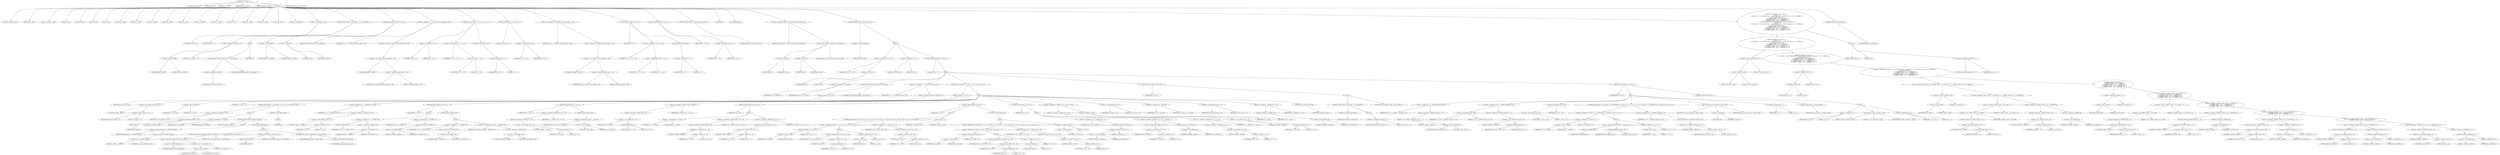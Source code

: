 digraph cache_insert {  
"1000120" [label = "(METHOD,cache_insert)" ]
"1000121" [label = "(PARAM,const char *a1)" ]
"1000122" [label = "(PARAM,void *cp)" ]
"1000123" [label = "(PARAM,time_t time1)" ]
"1000124" [label = "(PARAM,unsigned __int64 a4)" ]
"1000125" [label = "(PARAM,unsigned __int16 a5)" ]
"1000126" [label = "(BLOCK,,)" ]
"1000127" [label = "(LOCAL,v6: unsigned __int16)" ]
"1000128" [label = "(LOCAL,result: __int64)" ]
"1000129" [label = "(LOCAL,v11: unsigned __int64)" ]
"1000130" [label = "(LOCAL,v12: bool)" ]
"1000131" [label = "(LOCAL,v13: bool)" ]
"1000132" [label = "(LOCAL,v14: int)" ]
"1000133" [label = "(LOCAL,v15: int)" ]
"1000134" [label = "(LOCAL,v16: __int64)" ]
"1000135" [label = "(LOCAL,v17: __int16)" ]
"1000136" [label = "(LOCAL,v18: __int64)" ]
"1000137" [label = "(LOCAL,v19: __int64)" ]
"1000138" [label = "(LOCAL,v20: __int64)" ]
"1000139" [label = "(LOCAL,v21: _QWORD *)" ]
"1000140" [label = "(LOCAL,v22: __int64)" ]
"1000141" [label = "(LOCAL,v23: char *)" ]
"1000142" [label = "(LOCAL,v24: __int64)" ]
"1000143" [label = "(LOCAL,v25: __int64)" ]
"1000144" [label = "(LOCAL,v26: _BYTE *)" ]
"1000145" [label = "(LOCAL,v27: _QWORD [ 2 ])" ]
"1000146" [label = "(<operator>.assignment,v6 = a5)" ]
"1000147" [label = "(IDENTIFIER,v6,v6 = a5)" ]
"1000148" [label = "(IDENTIFIER,a5,v6 = a5)" ]
"1000149" [label = "(CONTROL_STRUCTURE,if ( (a5 & 0x980) == 0 ),if ( (a5 & 0x980) == 0 ))" ]
"1000150" [label = "(<operator>.equals,(a5 & 0x980) == 0)" ]
"1000151" [label = "(<operator>.and,a5 & 0x980)" ]
"1000152" [label = "(IDENTIFIER,a5,a5 & 0x980)" ]
"1000153" [label = "(LITERAL,0x980,a5 & 0x980)" ]
"1000154" [label = "(LITERAL,0,(a5 & 0x980) == 0)" ]
"1000155" [label = "(BLOCK,,)" ]
"1000156" [label = "(CONTROL_STRUCTURE,if ( !insert_error ),if ( !insert_error ))" ]
"1000157" [label = "(<operator>.logicalNot,!insert_error)" ]
"1000158" [label = "(IDENTIFIER,insert_error,!insert_error)" ]
"1000159" [label = "(CONTROL_STRUCTURE,goto LABEL_3;,goto LABEL_3;)" ]
"1000160" [label = "(IDENTIFIER,L,)" ]
"1000161" [label = "(log_query,log_query(a5 | 0x10000, (int)a1, cp))" ]
"1000162" [label = "(<operator>.or,a5 | 0x10000)" ]
"1000163" [label = "(IDENTIFIER,a5,a5 | 0x10000)" ]
"1000164" [label = "(LITERAL,0x10000,a5 | 0x10000)" ]
"1000165" [label = "(<operator>.cast,(int)a1)" ]
"1000166" [label = "(UNKNOWN,int,int)" ]
"1000167" [label = "(IDENTIFIER,a1,(int)a1)" ]
"1000168" [label = "(IDENTIFIER,cp,log_query(a5 | 0x10000, (int)a1, cp))" ]
"1000169" [label = "(<operator>.assignment,v11 = *(_QWORD *)(dnsmasq_daemon + 456))" ]
"1000170" [label = "(IDENTIFIER,v11,v11 = *(_QWORD *)(dnsmasq_daemon + 456))" ]
"1000171" [label = "(<operator>.indirection,*(_QWORD *)(dnsmasq_daemon + 456))" ]
"1000172" [label = "(<operator>.cast,(_QWORD *)(dnsmasq_daemon + 456))" ]
"1000173" [label = "(UNKNOWN,_QWORD *,_QWORD *)" ]
"1000174" [label = "(<operator>.addition,dnsmasq_daemon + 456)" ]
"1000175" [label = "(IDENTIFIER,dnsmasq_daemon,dnsmasq_daemon + 456)" ]
"1000176" [label = "(LITERAL,456,dnsmasq_daemon + 456)" ]
"1000177" [label = "(CONTROL_STRUCTURE,if ( a4 > v11 ),if ( a4 > v11 ))" ]
"1000178" [label = "(<operator>.greaterThan,a4 > v11)" ]
"1000179" [label = "(IDENTIFIER,a4,a4 > v11)" ]
"1000180" [label = "(IDENTIFIER,v11,a4 > v11)" ]
"1000181" [label = "(<operator>.assignment,v12 = v11 == 0)" ]
"1000182" [label = "(IDENTIFIER,v12,v12 = v11 == 0)" ]
"1000183" [label = "(<operator>.equals,v11 == 0)" ]
"1000184" [label = "(IDENTIFIER,v11,v11 == 0)" ]
"1000185" [label = "(LITERAL,0,v11 == 0)" ]
"1000186" [label = "(CONTROL_STRUCTURE,else,else)" ]
"1000187" [label = "(<operator>.assignment,v12 = 1)" ]
"1000188" [label = "(IDENTIFIER,v12,v12 = 1)" ]
"1000189" [label = "(LITERAL,1,v12 = 1)" ]
"1000190" [label = "(CONTROL_STRUCTURE,if ( v12 ),if ( v12 ))" ]
"1000191" [label = "(IDENTIFIER,v12,if ( v12 ))" ]
"1000192" [label = "(<operator>.assignment,v11 = a4)" ]
"1000193" [label = "(IDENTIFIER,v11,v11 = a4)" ]
"1000194" [label = "(IDENTIFIER,a4,v11 = a4)" ]
"1000195" [label = "(<operator>.assignment,a4 = *(_QWORD *)(dnsmasq_daemon + 448))" ]
"1000196" [label = "(IDENTIFIER,a4,a4 = *(_QWORD *)(dnsmasq_daemon + 448))" ]
"1000197" [label = "(<operator>.indirection,*(_QWORD *)(dnsmasq_daemon + 448))" ]
"1000198" [label = "(<operator>.cast,(_QWORD *)(dnsmasq_daemon + 448))" ]
"1000199" [label = "(UNKNOWN,_QWORD *,_QWORD *)" ]
"1000200" [label = "(<operator>.addition,dnsmasq_daemon + 448)" ]
"1000201" [label = "(IDENTIFIER,dnsmasq_daemon,dnsmasq_daemon + 448)" ]
"1000202" [label = "(LITERAL,448,dnsmasq_daemon + 448)" ]
"1000203" [label = "(CONTROL_STRUCTURE,if ( a4 ),if ( a4 ))" ]
"1000204" [label = "(IDENTIFIER,a4,if ( a4 ))" ]
"1000205" [label = "(<operator>.assignment,v13 = v11 >= a4)" ]
"1000206" [label = "(IDENTIFIER,v13,v13 = v11 >= a4)" ]
"1000207" [label = "(<operator>.greaterEqualsThan,v11 >= a4)" ]
"1000208" [label = "(IDENTIFIER,v11,v11 >= a4)" ]
"1000209" [label = "(IDENTIFIER,a4,v11 >= a4)" ]
"1000210" [label = "(CONTROL_STRUCTURE,else,else)" ]
"1000211" [label = "(<operator>.assignment,v13 = 1)" ]
"1000212" [label = "(IDENTIFIER,v13,v13 = 1)" ]
"1000213" [label = "(LITERAL,1,v13 = 1)" ]
"1000214" [label = "(CONTROL_STRUCTURE,if ( v13 ),if ( v13 ))" ]
"1000215" [label = "(IDENTIFIER,v13,if ( v13 ))" ]
"1000216" [label = "(<operator>.assignment,a4 = v11)" ]
"1000217" [label = "(IDENTIFIER,a4,a4 = v11)" ]
"1000218" [label = "(IDENTIFIER,v11,a4 = v11)" ]
"1000219" [label = "(CONTROL_STRUCTURE,if ( insert_error ),if ( insert_error ))" ]
"1000220" [label = "(IDENTIFIER,insert_error,if ( insert_error ))" ]
"1000221" [label = "(IDENTIFIER,L,)" ]
"1000222" [label = "(JUMP_TARGET,LABEL_3)" ]
"1000223" [label = "(<operator>.assignment,result = cache_scan_free((int)a1, (int)cp, time1))" ]
"1000224" [label = "(IDENTIFIER,result,result = cache_scan_free((int)a1, (int)cp, time1))" ]
"1000225" [label = "(cache_scan_free,cache_scan_free((int)a1, (int)cp, time1))" ]
"1000226" [label = "(<operator>.cast,(int)a1)" ]
"1000227" [label = "(UNKNOWN,int,int)" ]
"1000228" [label = "(IDENTIFIER,a1,(int)a1)" ]
"1000229" [label = "(<operator>.cast,(int)cp)" ]
"1000230" [label = "(UNKNOWN,int,int)" ]
"1000231" [label = "(IDENTIFIER,cp,(int)cp)" ]
"1000232" [label = "(IDENTIFIER,time1,cache_scan_free((int)a1, (int)cp, time1))" ]
"1000233" [label = "(CONTROL_STRUCTURE,if ( !result ),if ( !result ))" ]
"1000234" [label = "(<operator>.logicalNot,!result)" ]
"1000235" [label = "(IDENTIFIER,result,!result)" ]
"1000236" [label = "(BLOCK,,)" ]
"1000237" [label = "(<operator>.assignment,v14 = v6 & 4)" ]
"1000238" [label = "(IDENTIFIER,v14,v14 = v6 & 4)" ]
"1000239" [label = "(<operator>.and,v6 & 4)" ]
"1000240" [label = "(IDENTIFIER,v6,v6 & 4)" ]
"1000241" [label = "(LITERAL,4,v6 & 4)" ]
"1000242" [label = "(<operator>.assignment,v15 = 0)" ]
"1000243" [label = "(IDENTIFIER,v15,v15 = 0)" ]
"1000244" [label = "(LITERAL,0,v15 = 0)" ]
"1000245" [label = "(CONTROL_STRUCTURE,while ( 1 ),while ( 1 ))" ]
"1000246" [label = "(LITERAL,1,while ( 1 ))" ]
"1000247" [label = "(BLOCK,,)" ]
"1000248" [label = "(<operator>.assignment,v16 = cache_tail)" ]
"1000249" [label = "(IDENTIFIER,v16,v16 = cache_tail)" ]
"1000250" [label = "(IDENTIFIER,cache_tail,v16 = cache_tail)" ]
"1000251" [label = "(CONTROL_STRUCTURE,if ( !cache_tail ),if ( !cache_tail ))" ]
"1000252" [label = "(<operator>.logicalNot,!cache_tail)" ]
"1000253" [label = "(IDENTIFIER,cache_tail,!cache_tail)" ]
"1000254" [label = "(CONTROL_STRUCTURE,goto LABEL_12;,goto LABEL_12;)" ]
"1000255" [label = "(<operator>.assignment,v17 = *(_WORD *)(cache_tail + 52))" ]
"1000256" [label = "(IDENTIFIER,v17,v17 = *(_WORD *)(cache_tail + 52))" ]
"1000257" [label = "(<operator>.indirection,*(_WORD *)(cache_tail + 52))" ]
"1000258" [label = "(<operator>.cast,(_WORD *)(cache_tail + 52))" ]
"1000259" [label = "(UNKNOWN,_WORD *,_WORD *)" ]
"1000260" [label = "(<operator>.addition,cache_tail + 52)" ]
"1000261" [label = "(IDENTIFIER,cache_tail,cache_tail + 52)" ]
"1000262" [label = "(LITERAL,52,cache_tail + 52)" ]
"1000263" [label = "(CONTROL_STRUCTURE,if ( (v17 & 0xC) == 0 ),if ( (v17 & 0xC) == 0 ))" ]
"1000264" [label = "(<operator>.equals,(v17 & 0xC) == 0)" ]
"1000265" [label = "(<operator>.and,v17 & 0xC)" ]
"1000266" [label = "(IDENTIFIER,v17,v17 & 0xC)" ]
"1000267" [label = "(LITERAL,0xC,v17 & 0xC)" ]
"1000268" [label = "(LITERAL,0,(v17 & 0xC) == 0)" ]
"1000269" [label = "(BLOCK,,)" ]
"1000270" [label = "(CONTROL_STRUCTURE,if ( a1 && strlen(a1) > 0x31 ),if ( a1 && strlen(a1) > 0x31 ))" ]
"1000271" [label = "(<operator>.logicalAnd,a1 && strlen(a1) > 0x31)" ]
"1000272" [label = "(IDENTIFIER,a1,a1 && strlen(a1) > 0x31)" ]
"1000273" [label = "(<operator>.greaterThan,strlen(a1) > 0x31)" ]
"1000274" [label = "(strlen,strlen(a1))" ]
"1000275" [label = "(IDENTIFIER,a1,strlen(a1))" ]
"1000276" [label = "(LITERAL,0x31,strlen(a1) > 0x31)" ]
"1000277" [label = "(BLOCK,,)" ]
"1000278" [label = "(<operator>.assignment,v20 = big_free)" ]
"1000279" [label = "(IDENTIFIER,v20,v20 = big_free)" ]
"1000280" [label = "(IDENTIFIER,big_free,v20 = big_free)" ]
"1000281" [label = "(CONTROL_STRUCTURE,if ( big_free ),if ( big_free ))" ]
"1000282" [label = "(IDENTIFIER,big_free,if ( big_free ))" ]
"1000283" [label = "(BLOCK,,)" ]
"1000284" [label = "(<operator>.assignment,big_free = *(_QWORD *)big_free)" ]
"1000285" [label = "(IDENTIFIER,big_free,big_free = *(_QWORD *)big_free)" ]
"1000286" [label = "(<operator>.indirection,*(_QWORD *)big_free)" ]
"1000287" [label = "(<operator>.cast,(_QWORD *)big_free)" ]
"1000288" [label = "(UNKNOWN,_QWORD *,_QWORD *)" ]
"1000289" [label = "(IDENTIFIER,big_free,(_QWORD *)big_free)" ]
"1000290" [label = "(CONTROL_STRUCTURE,else,else)" ]
"1000291" [label = "(BLOCK,,)" ]
"1000292" [label = "(CONTROL_STRUCTURE,if ( !bignames_left && (v6 & 0x5000) == 0 ),if ( !bignames_left && (v6 & 0x5000) == 0 ))" ]
"1000293" [label = "(<operator>.logicalAnd,!bignames_left && (v6 & 0x5000) == 0)" ]
"1000294" [label = "(<operator>.logicalNot,!bignames_left)" ]
"1000295" [label = "(IDENTIFIER,bignames_left,!bignames_left)" ]
"1000296" [label = "(<operator>.equals,(v6 & 0x5000) == 0)" ]
"1000297" [label = "(<operator>.and,v6 & 0x5000)" ]
"1000298" [label = "(IDENTIFIER,v6,v6 & 0x5000)" ]
"1000299" [label = "(LITERAL,0x5000,v6 & 0x5000)" ]
"1000300" [label = "(LITERAL,0,(v6 & 0x5000) == 0)" ]
"1000301" [label = "(CONTROL_STRUCTURE,goto LABEL_12;,goto LABEL_12;)" ]
"1000302" [label = "(CONTROL_STRUCTURE,if ( !v20 ),if ( !v20 ))" ]
"1000303" [label = "(<operator>.logicalNot,!v20)" ]
"1000304" [label = "(IDENTIFIER,v20,!v20)" ]
"1000305" [label = "(CONTROL_STRUCTURE,goto LABEL_12;,goto LABEL_12;)" ]
"1000306" [label = "(CONTROL_STRUCTURE,if ( bignames_left ),if ( bignames_left ))" ]
"1000307" [label = "(IDENTIFIER,bignames_left,if ( bignames_left ))" ]
"1000308" [label = "(<operator>.preDecrement,--bignames_left)" ]
"1000309" [label = "(IDENTIFIER,bignames_left,--bignames_left)" ]
"1000310" [label = "(CONTROL_STRUCTURE,else,else)" ]
"1000311" [label = "(BLOCK,,)" ]
"1000312" [label = "(IDENTIFIER,L,)" ]
"1000313" [label = "(<operator>.assignment,v21 = *(_QWORD **)(v16 + 8))" ]
"1000314" [label = "(IDENTIFIER,v21,v21 = *(_QWORD **)(v16 + 8))" ]
"1000315" [label = "(<operator>.indirection,*(_QWORD **)(v16 + 8))" ]
"1000316" [label = "(<operator>.cast,(_QWORD **)(v16 + 8))" ]
"1000317" [label = "(UNKNOWN,_QWORD **,_QWORD **)" ]
"1000318" [label = "(<operator>.addition,v16 + 8)" ]
"1000319" [label = "(IDENTIFIER,v16,v16 + 8)" ]
"1000320" [label = "(LITERAL,8,v16 + 8)" ]
"1000321" [label = "(CONTROL_STRUCTURE,if ( v21 ),if ( v21 ))" ]
"1000322" [label = "(IDENTIFIER,v21,if ( v21 ))" ]
"1000323" [label = "(BLOCK,,)" ]
"1000324" [label = "(<operator>.assignment,*v21 = *(_QWORD *)v16)" ]
"1000325" [label = "(<operator>.indirection,*v21)" ]
"1000326" [label = "(IDENTIFIER,v21,*v21 = *(_QWORD *)v16)" ]
"1000327" [label = "(<operator>.indirection,*(_QWORD *)v16)" ]
"1000328" [label = "(<operator>.cast,(_QWORD *)v16)" ]
"1000329" [label = "(UNKNOWN,_QWORD *,_QWORD *)" ]
"1000330" [label = "(IDENTIFIER,v16,(_QWORD *)v16)" ]
"1000331" [label = "(<operator>.assignment,v22 = *(_QWORD *)v16)" ]
"1000332" [label = "(IDENTIFIER,v22,v22 = *(_QWORD *)v16)" ]
"1000333" [label = "(<operator>.indirection,*(_QWORD *)v16)" ]
"1000334" [label = "(<operator>.cast,(_QWORD *)v16)" ]
"1000335" [label = "(UNKNOWN,_QWORD *,_QWORD *)" ]
"1000336" [label = "(IDENTIFIER,v16,(_QWORD *)v16)" ]
"1000337" [label = "(CONTROL_STRUCTURE,else,else)" ]
"1000338" [label = "(BLOCK,,)" ]
"1000339" [label = "(<operator>.assignment,v22 = *(_QWORD *)v16)" ]
"1000340" [label = "(IDENTIFIER,v22,v22 = *(_QWORD *)v16)" ]
"1000341" [label = "(<operator>.indirection,*(_QWORD *)v16)" ]
"1000342" [label = "(<operator>.cast,(_QWORD *)v16)" ]
"1000343" [label = "(UNKNOWN,_QWORD *,_QWORD *)" ]
"1000344" [label = "(IDENTIFIER,v16,(_QWORD *)v16)" ]
"1000345" [label = "(<operator>.assignment,cache_head = *(_QWORD *)v16)" ]
"1000346" [label = "(IDENTIFIER,cache_head,cache_head = *(_QWORD *)v16)" ]
"1000347" [label = "(<operator>.indirection,*(_QWORD *)v16)" ]
"1000348" [label = "(<operator>.cast,(_QWORD *)v16)" ]
"1000349" [label = "(UNKNOWN,_QWORD *,_QWORD *)" ]
"1000350" [label = "(IDENTIFIER,v16,(_QWORD *)v16)" ]
"1000351" [label = "(CONTROL_STRUCTURE,if ( v22 ),if ( v22 ))" ]
"1000352" [label = "(IDENTIFIER,v22,if ( v22 ))" ]
"1000353" [label = "(<operator>.assignment,*(_QWORD *)(v22 + 8) = v21)" ]
"1000354" [label = "(<operator>.indirection,*(_QWORD *)(v22 + 8))" ]
"1000355" [label = "(<operator>.cast,(_QWORD *)(v22 + 8))" ]
"1000356" [label = "(UNKNOWN,_QWORD *,_QWORD *)" ]
"1000357" [label = "(<operator>.addition,v22 + 8)" ]
"1000358" [label = "(IDENTIFIER,v22,v22 + 8)" ]
"1000359" [label = "(LITERAL,8,v22 + 8)" ]
"1000360" [label = "(IDENTIFIER,v21,*(_QWORD *)(v22 + 8) = v21)" ]
"1000361" [label = "(CONTROL_STRUCTURE,else,else)" ]
"1000362" [label = "(<operator>.assignment,cache_tail = (__int64)v21)" ]
"1000363" [label = "(IDENTIFIER,cache_tail,cache_tail = (__int64)v21)" ]
"1000364" [label = "(<operator>.cast,(__int64)v21)" ]
"1000365" [label = "(UNKNOWN,__int64,__int64)" ]
"1000366" [label = "(IDENTIFIER,v21,(__int64)v21)" ]
"1000367" [label = "(<operator>.assignment,*(_WORD *)(v16 + 52) = v6)" ]
"1000368" [label = "(<operator>.indirection,*(_WORD *)(v16 + 52))" ]
"1000369" [label = "(<operator>.cast,(_WORD *)(v16 + 52))" ]
"1000370" [label = "(UNKNOWN,_WORD *,_WORD *)" ]
"1000371" [label = "(<operator>.addition,v16 + 52)" ]
"1000372" [label = "(IDENTIFIER,v16,v16 + 52)" ]
"1000373" [label = "(LITERAL,52,v16 + 52)" ]
"1000374" [label = "(IDENTIFIER,v6,*(_WORD *)(v16 + 52) = v6)" ]
"1000375" [label = "(CONTROL_STRUCTURE,if ( v20 ),if ( v20 ))" ]
"1000376" [label = "(IDENTIFIER,v20,if ( v20 ))" ]
"1000377" [label = "(BLOCK,,)" ]
"1000378" [label = "(<operators>.assignmentOr,v6 |= 0x200u)" ]
"1000379" [label = "(IDENTIFIER,v6,v6 |= 0x200u)" ]
"1000380" [label = "(LITERAL,0x200u,v6 |= 0x200u)" ]
"1000381" [label = "(<operator>.assignment,*(_QWORD *)(v16 + 56) = v20)" ]
"1000382" [label = "(<operator>.indirection,*(_QWORD *)(v16 + 56))" ]
"1000383" [label = "(<operator>.cast,(_QWORD *)(v16 + 56))" ]
"1000384" [label = "(UNKNOWN,_QWORD *,_QWORD *)" ]
"1000385" [label = "(<operator>.addition,v16 + 56)" ]
"1000386" [label = "(IDENTIFIER,v16,v16 + 56)" ]
"1000387" [label = "(LITERAL,56,v16 + 56)" ]
"1000388" [label = "(IDENTIFIER,v20,*(_QWORD *)(v16 + 56) = v20)" ]
"1000389" [label = "(<operator>.assignment,*(_WORD *)(v16 + 52) = v6)" ]
"1000390" [label = "(<operator>.indirection,*(_WORD *)(v16 + 52))" ]
"1000391" [label = "(<operator>.cast,(_WORD *)(v16 + 52))" ]
"1000392" [label = "(UNKNOWN,_WORD *,_WORD *)" ]
"1000393" [label = "(<operator>.addition,v16 + 52)" ]
"1000394" [label = "(IDENTIFIER,v16,v16 + 52)" ]
"1000395" [label = "(LITERAL,52,v16 + 52)" ]
"1000396" [label = "(IDENTIFIER,v6,*(_WORD *)(v16 + 52) = v6)" ]
"1000397" [label = "(CONTROL_STRUCTURE,if ( a1 ),if ( a1 ))" ]
"1000398" [label = "(IDENTIFIER,a1,if ( a1 ))" ]
"1000399" [label = "(BLOCK,,)" ]
"1000400" [label = "(CONTROL_STRUCTURE,if ( (v6 & 0x200) != 0 || (v23 = (char *)(v16 + 56), (v6 & 2) != 0) ),if ( (v6 & 0x200) != 0 || (v23 = (char *)(v16 + 56), (v6 & 2) != 0) ))" ]
"1000401" [label = "(<operator>.logicalOr,(v6 & 0x200) != 0 || (v23 = (char *)(v16 + 56), (v6 & 2) != 0))" ]
"1000402" [label = "(<operator>.notEquals,(v6 & 0x200) != 0)" ]
"1000403" [label = "(<operator>.and,v6 & 0x200)" ]
"1000404" [label = "(IDENTIFIER,v6,v6 & 0x200)" ]
"1000405" [label = "(LITERAL,0x200,v6 & 0x200)" ]
"1000406" [label = "(LITERAL,0,(v6 & 0x200) != 0)" ]
"1000407" [label = "(BLOCK,,)" ]
"1000408" [label = "(<operator>.assignment,v23 = (char *)(v16 + 56))" ]
"1000409" [label = "(IDENTIFIER,v23,v23 = (char *)(v16 + 56))" ]
"1000410" [label = "(<operator>.cast,(char *)(v16 + 56))" ]
"1000411" [label = "(UNKNOWN,char *,char *)" ]
"1000412" [label = "(<operator>.addition,v16 + 56)" ]
"1000413" [label = "(IDENTIFIER,v16,v16 + 56)" ]
"1000414" [label = "(LITERAL,56,v16 + 56)" ]
"1000415" [label = "(<operator>.notEquals,(v6 & 2) != 0)" ]
"1000416" [label = "(<operator>.and,v6 & 2)" ]
"1000417" [label = "(IDENTIFIER,v6,v6 & 2)" ]
"1000418" [label = "(LITERAL,2,v6 & 2)" ]
"1000419" [label = "(LITERAL,0,(v6 & 2) != 0)" ]
"1000420" [label = "(<operator>.assignment,v23 = *(char **)(v16 + 56))" ]
"1000421" [label = "(IDENTIFIER,v23,v23 = *(char **)(v16 + 56))" ]
"1000422" [label = "(<operator>.indirection,*(char **)(v16 + 56))" ]
"1000423" [label = "(<operator>.cast,(char **)(v16 + 56))" ]
"1000424" [label = "(UNKNOWN,char **,char **)" ]
"1000425" [label = "(<operator>.addition,v16 + 56)" ]
"1000426" [label = "(IDENTIFIER,v16,v16 + 56)" ]
"1000427" [label = "(LITERAL,56,v16 + 56)" ]
"1000428" [label = "(strcpy,strcpy(v23, a1))" ]
"1000429" [label = "(IDENTIFIER,v23,strcpy(v23, a1))" ]
"1000430" [label = "(IDENTIFIER,a1,strcpy(v23, a1))" ]
"1000431" [label = "(CONTROL_STRUCTURE,else,else)" ]
"1000432" [label = "(BLOCK,,)" ]
"1000433" [label = "(CONTROL_STRUCTURE,if ( (v6 & 0x200) != 0 || (v26 = (_BYTE *)(v16 + 56), (v6 & 2) != 0) ),if ( (v6 & 0x200) != 0 || (v26 = (_BYTE *)(v16 + 56), (v6 & 2) != 0) ))" ]
"1000434" [label = "(<operator>.logicalOr,(v6 & 0x200) != 0 || (v26 = (_BYTE *)(v16 + 56), (v6 & 2) != 0))" ]
"1000435" [label = "(<operator>.notEquals,(v6 & 0x200) != 0)" ]
"1000436" [label = "(<operator>.and,v6 & 0x200)" ]
"1000437" [label = "(IDENTIFIER,v6,v6 & 0x200)" ]
"1000438" [label = "(LITERAL,0x200,v6 & 0x200)" ]
"1000439" [label = "(LITERAL,0,(v6 & 0x200) != 0)" ]
"1000440" [label = "(BLOCK,,)" ]
"1000441" [label = "(<operator>.assignment,v26 = (_BYTE *)(v16 + 56))" ]
"1000442" [label = "(IDENTIFIER,v26,v26 = (_BYTE *)(v16 + 56))" ]
"1000443" [label = "(<operator>.cast,(_BYTE *)(v16 + 56))" ]
"1000444" [label = "(UNKNOWN,_BYTE *,_BYTE *)" ]
"1000445" [label = "(<operator>.addition,v16 + 56)" ]
"1000446" [label = "(IDENTIFIER,v16,v16 + 56)" ]
"1000447" [label = "(LITERAL,56,v16 + 56)" ]
"1000448" [label = "(<operator>.notEquals,(v6 & 2) != 0)" ]
"1000449" [label = "(<operator>.and,v6 & 2)" ]
"1000450" [label = "(IDENTIFIER,v6,v6 & 2)" ]
"1000451" [label = "(LITERAL,2,v6 & 2)" ]
"1000452" [label = "(LITERAL,0,(v6 & 2) != 0)" ]
"1000453" [label = "(<operator>.assignment,v26 = *(_BYTE **)(v16 + 56))" ]
"1000454" [label = "(IDENTIFIER,v26,v26 = *(_BYTE **)(v16 + 56))" ]
"1000455" [label = "(<operator>.indirection,*(_BYTE **)(v16 + 56))" ]
"1000456" [label = "(<operator>.cast,(_BYTE **)(v16 + 56))" ]
"1000457" [label = "(UNKNOWN,_BYTE **,_BYTE **)" ]
"1000458" [label = "(<operator>.addition,v16 + 56)" ]
"1000459" [label = "(IDENTIFIER,v16,v16 + 56)" ]
"1000460" [label = "(LITERAL,56,v16 + 56)" ]
"1000461" [label = "(<operator>.assignment,*v26 = 0)" ]
"1000462" [label = "(<operator>.indirection,*v26)" ]
"1000463" [label = "(IDENTIFIER,v26,*v26 = 0)" ]
"1000464" [label = "(LITERAL,0,*v26 = 0)" ]
"1000465" [label = "(CONTROL_STRUCTURE,if ( cp ),if ( cp ))" ]
"1000466" [label = "(IDENTIFIER,cp,if ( cp ))" ]
"1000467" [label = "(BLOCK,,)" ]
"1000468" [label = "(<operator>.assignment,v24 = *((_QWORD *)cp + 1))" ]
"1000469" [label = "(IDENTIFIER,v24,v24 = *((_QWORD *)cp + 1))" ]
"1000470" [label = "(<operator>.indirection,*((_QWORD *)cp + 1))" ]
"1000471" [label = "(<operator>.addition,(_QWORD *)cp + 1)" ]
"1000472" [label = "(<operator>.cast,(_QWORD *)cp)" ]
"1000473" [label = "(UNKNOWN,_QWORD *,_QWORD *)" ]
"1000474" [label = "(IDENTIFIER,cp,(_QWORD *)cp)" ]
"1000475" [label = "(LITERAL,1,(_QWORD *)cp + 1)" ]
"1000476" [label = "(<operator>.assignment,*(_QWORD *)(v16 + 24) = *(_QWORD *)cp)" ]
"1000477" [label = "(<operator>.indirection,*(_QWORD *)(v16 + 24))" ]
"1000478" [label = "(<operator>.cast,(_QWORD *)(v16 + 24))" ]
"1000479" [label = "(UNKNOWN,_QWORD *,_QWORD *)" ]
"1000480" [label = "(<operator>.addition,v16 + 24)" ]
"1000481" [label = "(IDENTIFIER,v16,v16 + 24)" ]
"1000482" [label = "(LITERAL,24,v16 + 24)" ]
"1000483" [label = "(<operator>.indirection,*(_QWORD *)cp)" ]
"1000484" [label = "(<operator>.cast,(_QWORD *)cp)" ]
"1000485" [label = "(UNKNOWN,_QWORD *,_QWORD *)" ]
"1000486" [label = "(IDENTIFIER,cp,(_QWORD *)cp)" ]
"1000487" [label = "(<operator>.assignment,*(_QWORD *)(v16 + 32) = v24)" ]
"1000488" [label = "(<operator>.indirection,*(_QWORD *)(v16 + 32))" ]
"1000489" [label = "(<operator>.cast,(_QWORD *)(v16 + 32))" ]
"1000490" [label = "(UNKNOWN,_QWORD *,_QWORD *)" ]
"1000491" [label = "(<operator>.addition,v16 + 32)" ]
"1000492" [label = "(IDENTIFIER,v16,v16 + 32)" ]
"1000493" [label = "(LITERAL,32,v16 + 32)" ]
"1000494" [label = "(IDENTIFIER,v24,*(_QWORD *)(v16 + 32) = v24)" ]
"1000495" [label = "(<operator>.assignment,*(_QWORD *)(v16 + 40) = a4 + time1)" ]
"1000496" [label = "(<operator>.indirection,*(_QWORD *)(v16 + 40))" ]
"1000497" [label = "(<operator>.cast,(_QWORD *)(v16 + 40))" ]
"1000498" [label = "(UNKNOWN,_QWORD *,_QWORD *)" ]
"1000499" [label = "(<operator>.addition,v16 + 40)" ]
"1000500" [label = "(IDENTIFIER,v16,v16 + 40)" ]
"1000501" [label = "(LITERAL,40,v16 + 40)" ]
"1000502" [label = "(<operator>.addition,a4 + time1)" ]
"1000503" [label = "(IDENTIFIER,a4,a4 + time1)" ]
"1000504" [label = "(IDENTIFIER,time1,a4 + time1)" ]
"1000505" [label = "(<operator>.assignment,result = v16)" ]
"1000506" [label = "(IDENTIFIER,result,result = v16)" ]
"1000507" [label = "(IDENTIFIER,v16,result = v16)" ]
"1000508" [label = "(<operator>.assignment,v25 = new_chain)" ]
"1000509" [label = "(IDENTIFIER,v25,v25 = new_chain)" ]
"1000510" [label = "(IDENTIFIER,new_chain,v25 = new_chain)" ]
"1000511" [label = "(<operator>.assignment,new_chain = v16)" ]
"1000512" [label = "(IDENTIFIER,new_chain,new_chain = v16)" ]
"1000513" [label = "(IDENTIFIER,v16,new_chain = v16)" ]
"1000514" [label = "(<operator>.assignment,*(_QWORD *)v16 = v25)" ]
"1000515" [label = "(<operator>.indirection,*(_QWORD *)v16)" ]
"1000516" [label = "(<operator>.cast,(_QWORD *)v16)" ]
"1000517" [label = "(UNKNOWN,_QWORD *,_QWORD *)" ]
"1000518" [label = "(IDENTIFIER,v16,(_QWORD *)v16)" ]
"1000519" [label = "(IDENTIFIER,v25,*(_QWORD *)v16 = v25)" ]
"1000520" [label = "(RETURN,return result;,return result;)" ]
"1000521" [label = "(IDENTIFIER,result,return result;)" ]
"1000522" [label = "(CONTROL_STRUCTURE,if ( v15 ),if ( v15 ))" ]
"1000523" [label = "(IDENTIFIER,v15,if ( v15 ))" ]
"1000524" [label = "(BLOCK,,)" ]
"1000525" [label = "(CONTROL_STRUCTURE,if ( !warned_9671 ),if ( !warned_9671 ))" ]
"1000526" [label = "(<operator>.logicalNot,!warned_9671)" ]
"1000527" [label = "(IDENTIFIER,warned_9671,!warned_9671)" ]
"1000528" [label = "(BLOCK,,)" ]
"1000529" [label = "(<operator>.assignment,warned_9671 = 1)" ]
"1000530" [label = "(IDENTIFIER,warned_9671,warned_9671 = 1)" ]
"1000531" [label = "(LITERAL,1,warned_9671 = 1)" ]
"1000532" [label = "(CONTROL_STRUCTURE,goto LABEL_12;,goto LABEL_12;)" ]
"1000533" [label = "(CONTROL_STRUCTURE,if ( v14 ),if ( v14 ))" ]
"1000534" [label = "(IDENTIFIER,v14,if ( v14 ))" ]
"1000535" [label = "(BLOCK,,)" ]
"1000536" [label = "(<operator>.assignment,v18 = *(_QWORD *)(cache_tail + 32))" ]
"1000537" [label = "(IDENTIFIER,v18,v18 = *(_QWORD *)(cache_tail + 32))" ]
"1000538" [label = "(<operator>.indirection,*(_QWORD *)(cache_tail + 32))" ]
"1000539" [label = "(<operator>.cast,(_QWORD *)(cache_tail + 32))" ]
"1000540" [label = "(UNKNOWN,_QWORD *,_QWORD *)" ]
"1000541" [label = "(<operator>.addition,cache_tail + 32)" ]
"1000542" [label = "(IDENTIFIER,cache_tail,cache_tail + 32)" ]
"1000543" [label = "(LITERAL,32,cache_tail + 32)" ]
"1000544" [label = "(<operator>.assignment,v27[0] = *(_QWORD *)(cache_tail + 24))" ]
"1000545" [label = "(<operator>.indirectIndexAccess,v27[0])" ]
"1000546" [label = "(IDENTIFIER,v27,v27[0] = *(_QWORD *)(cache_tail + 24))" ]
"1000547" [label = "(LITERAL,0,v27[0] = *(_QWORD *)(cache_tail + 24))" ]
"1000548" [label = "(<operator>.indirection,*(_QWORD *)(cache_tail + 24))" ]
"1000549" [label = "(<operator>.cast,(_QWORD *)(cache_tail + 24))" ]
"1000550" [label = "(UNKNOWN,_QWORD *,_QWORD *)" ]
"1000551" [label = "(<operator>.addition,cache_tail + 24)" ]
"1000552" [label = "(IDENTIFIER,cache_tail,cache_tail + 24)" ]
"1000553" [label = "(LITERAL,24,cache_tail + 24)" ]
"1000554" [label = "(<operator>.assignment,v27[1] = v18)" ]
"1000555" [label = "(<operator>.indirectIndexAccess,v27[1])" ]
"1000556" [label = "(IDENTIFIER,v27,v27[1] = v18)" ]
"1000557" [label = "(LITERAL,1,v27[1] = v18)" ]
"1000558" [label = "(IDENTIFIER,v18,v27[1] = v18)" ]
"1000559" [label = "(CONTROL_STRUCTURE,if ( (v17 & 0x200) != 0 || (LODWORD(v19) = cache_tail + 56, (v17 & 2) != 0) ),if ( (v17 & 0x200) != 0 || (LODWORD(v19) = cache_tail + 56, (v17 & 2) != 0) ))" ]
"1000560" [label = "(<operator>.logicalOr,(v17 & 0x200) != 0 || (LODWORD(v19) = cache_tail + 56, (v17 & 2) != 0))" ]
"1000561" [label = "(<operator>.notEquals,(v17 & 0x200) != 0)" ]
"1000562" [label = "(<operator>.and,v17 & 0x200)" ]
"1000563" [label = "(IDENTIFIER,v17,v17 & 0x200)" ]
"1000564" [label = "(LITERAL,0x200,v17 & 0x200)" ]
"1000565" [label = "(LITERAL,0,(v17 & 0x200) != 0)" ]
"1000566" [label = "(BLOCK,,)" ]
"1000567" [label = "(<operator>.assignment,LODWORD(v19) = cache_tail + 56)" ]
"1000568" [label = "(LODWORD,LODWORD(v19))" ]
"1000569" [label = "(IDENTIFIER,v19,LODWORD(v19))" ]
"1000570" [label = "(<operator>.addition,cache_tail + 56)" ]
"1000571" [label = "(IDENTIFIER,cache_tail,cache_tail + 56)" ]
"1000572" [label = "(LITERAL,56,cache_tail + 56)" ]
"1000573" [label = "(<operator>.notEquals,(v17 & 2) != 0)" ]
"1000574" [label = "(<operator>.and,v17 & 2)" ]
"1000575" [label = "(IDENTIFIER,v17,v17 & 2)" ]
"1000576" [label = "(LITERAL,2,v17 & 2)" ]
"1000577" [label = "(LITERAL,0,(v17 & 2) != 0)" ]
"1000578" [label = "(<operator>.assignment,v19 = *(_QWORD *)(cache_tail + 56))" ]
"1000579" [label = "(IDENTIFIER,v19,v19 = *(_QWORD *)(cache_tail + 56))" ]
"1000580" [label = "(<operator>.indirection,*(_QWORD *)(cache_tail + 56))" ]
"1000581" [label = "(<operator>.cast,(_QWORD *)(cache_tail + 56))" ]
"1000582" [label = "(UNKNOWN,_QWORD *,_QWORD *)" ]
"1000583" [label = "(<operator>.addition,cache_tail + 56)" ]
"1000584" [label = "(IDENTIFIER,cache_tail,cache_tail + 56)" ]
"1000585" [label = "(LITERAL,56,cache_tail + 56)" ]
"1000586" [label = "(cache_scan_free,cache_scan_free(v19, (int)v27, time1))" ]
"1000587" [label = "(IDENTIFIER,v19,cache_scan_free(v19, (int)v27, time1))" ]
"1000588" [label = "(<operator>.cast,(int)v27)" ]
"1000589" [label = "(UNKNOWN,int,int)" ]
"1000590" [label = "(IDENTIFIER,v27,(int)v27)" ]
"1000591" [label = "(IDENTIFIER,time1,cache_scan_free(v19, (int)v27, time1))" ]
"1000592" [label = "(<operator>.assignment,v15 = 1)" ]
"1000593" [label = "(IDENTIFIER,v15,v15 = 1)" ]
"1000594" [label = "(LITERAL,1,v15 = 1)" ]
"1000595" [label = "(<operator>.preIncrement,++cache_live_freed)" ]
"1000596" [label = "(IDENTIFIER,cache_live_freed,++cache_live_freed)" ]
"1000597" [label = "(CONTROL_STRUCTURE,else,else)" ]
"1000598" [label = "(BLOCK,,)" ]
"1000599" [label = "(<operator>.assignment,v14 = 1)" ]
"1000600" [label = "(IDENTIFIER,v14,v14 = 1)" ]
"1000601" [label = "(LITERAL,1,v14 = 1)" ]
"1000602" [label = "(cache_scan_free,cache_scan_free(0, 0, time1))" ]
"1000603" [label = "(LITERAL,0,cache_scan_free(0, 0, time1))" ]
"1000604" [label = "(LITERAL,0,cache_scan_free(0, 0, time1))" ]
"1000605" [label = "(IDENTIFIER,time1,cache_scan_free(0, 0, time1))" ]
"1000606" [label = "(<operator>.assignment,v15 = 0)" ]
"1000607" [label = "(IDENTIFIER,v15,v15 = 0)" ]
"1000608" [label = "(LITERAL,0,v15 = 0)" ]
"1000609" [label = "(CONTROL_STRUCTURE,if ( (v6 & 0x180) == 0\n    || (v6 & 8) == 0\n    || ((v6 & 0x80) == 0 || (*(_WORD *)(result + 52) & 0x80) == 0 || *(_DWORD *)(result + 24) != *(_DWORD *)cp)\n    && ((v6 & 0x100) == 0\n     || (*(_WORD *)(result + 52) & 0x100) == 0\n     || *(_DWORD *)(result + 24) != *(_DWORD *)cp\n     || *(_DWORD *)(result + 28) != *((_DWORD *)cp + 1)\n     || *(_DWORD *)(result + 32) != *((_DWORD *)cp + 2)\n     || *(_DWORD *)(result + 36) != *((_DWORD *)cp + 3)) ),if ( (v6 & 0x180) == 0\n    || (v6 & 8) == 0\n    || ((v6 & 0x80) == 0 || (*(_WORD *)(result + 52) & 0x80) == 0 || *(_DWORD *)(result + 24) != *(_DWORD *)cp)\n    && ((v6 & 0x100) == 0\n     || (*(_WORD *)(result + 52) & 0x100) == 0\n     || *(_DWORD *)(result + 24) != *(_DWORD *)cp\n     || *(_DWORD *)(result + 28) != *((_DWORD *)cp + 1)\n     || *(_DWORD *)(result + 32) != *((_DWORD *)cp + 2)\n     || *(_DWORD *)(result + 36) != *((_DWORD *)cp + 3)) ))" ]
"1000610" [label = "(<operator>.logicalOr,(v6 & 0x180) == 0\n    || (v6 & 8) == 0\n    || ((v6 & 0x80) == 0 || (*(_WORD *)(result + 52) & 0x80) == 0 || *(_DWORD *)(result + 24) != *(_DWORD *)cp)\n    && ((v6 & 0x100) == 0\n     || (*(_WORD *)(result + 52) & 0x100) == 0\n     || *(_DWORD *)(result + 24) != *(_DWORD *)cp\n     || *(_DWORD *)(result + 28) != *((_DWORD *)cp + 1)\n     || *(_DWORD *)(result + 32) != *((_DWORD *)cp + 2)\n     || *(_DWORD *)(result + 36) != *((_DWORD *)cp + 3)))" ]
"1000611" [label = "(<operator>.equals,(v6 & 0x180) == 0)" ]
"1000612" [label = "(<operator>.and,v6 & 0x180)" ]
"1000613" [label = "(IDENTIFIER,v6,v6 & 0x180)" ]
"1000614" [label = "(LITERAL,0x180,v6 & 0x180)" ]
"1000615" [label = "(LITERAL,0,(v6 & 0x180) == 0)" ]
"1000616" [label = "(<operator>.logicalOr,(v6 & 8) == 0\n    || ((v6 & 0x80) == 0 || (*(_WORD *)(result + 52) & 0x80) == 0 || *(_DWORD *)(result + 24) != *(_DWORD *)cp)\n    && ((v6 & 0x100) == 0\n     || (*(_WORD *)(result + 52) & 0x100) == 0\n     || *(_DWORD *)(result + 24) != *(_DWORD *)cp\n     || *(_DWORD *)(result + 28) != *((_DWORD *)cp + 1)\n     || *(_DWORD *)(result + 32) != *((_DWORD *)cp + 2)\n     || *(_DWORD *)(result + 36) != *((_DWORD *)cp + 3)))" ]
"1000617" [label = "(<operator>.equals,(v6 & 8) == 0)" ]
"1000618" [label = "(<operator>.and,v6 & 8)" ]
"1000619" [label = "(IDENTIFIER,v6,v6 & 8)" ]
"1000620" [label = "(LITERAL,8,v6 & 8)" ]
"1000621" [label = "(LITERAL,0,(v6 & 8) == 0)" ]
"1000622" [label = "(<operator>.logicalAnd,((v6 & 0x80) == 0 || (*(_WORD *)(result + 52) & 0x80) == 0 || *(_DWORD *)(result + 24) != *(_DWORD *)cp)\n    && ((v6 & 0x100) == 0\n     || (*(_WORD *)(result + 52) & 0x100) == 0\n     || *(_DWORD *)(result + 24) != *(_DWORD *)cp\n     || *(_DWORD *)(result + 28) != *((_DWORD *)cp + 1)\n     || *(_DWORD *)(result + 32) != *((_DWORD *)cp + 2)\n     || *(_DWORD *)(result + 36) != *((_DWORD *)cp + 3)))" ]
"1000623" [label = "(<operator>.logicalOr,(v6 & 0x80) == 0 || (*(_WORD *)(result + 52) & 0x80) == 0 || *(_DWORD *)(result + 24) != *(_DWORD *)cp)" ]
"1000624" [label = "(<operator>.equals,(v6 & 0x80) == 0)" ]
"1000625" [label = "(<operator>.and,v6 & 0x80)" ]
"1000626" [label = "(IDENTIFIER,v6,v6 & 0x80)" ]
"1000627" [label = "(LITERAL,0x80,v6 & 0x80)" ]
"1000628" [label = "(LITERAL,0,(v6 & 0x80) == 0)" ]
"1000629" [label = "(<operator>.logicalOr,(*(_WORD *)(result + 52) & 0x80) == 0 || *(_DWORD *)(result + 24) != *(_DWORD *)cp)" ]
"1000630" [label = "(<operator>.equals,(*(_WORD *)(result + 52) & 0x80) == 0)" ]
"1000631" [label = "(<operator>.and,*(_WORD *)(result + 52) & 0x80)" ]
"1000632" [label = "(<operator>.indirection,*(_WORD *)(result + 52))" ]
"1000633" [label = "(<operator>.cast,(_WORD *)(result + 52))" ]
"1000634" [label = "(UNKNOWN,_WORD *,_WORD *)" ]
"1000635" [label = "(<operator>.addition,result + 52)" ]
"1000636" [label = "(IDENTIFIER,result,result + 52)" ]
"1000637" [label = "(LITERAL,52,result + 52)" ]
"1000638" [label = "(LITERAL,0x80,*(_WORD *)(result + 52) & 0x80)" ]
"1000639" [label = "(LITERAL,0,(*(_WORD *)(result + 52) & 0x80) == 0)" ]
"1000640" [label = "(<operator>.notEquals,*(_DWORD *)(result + 24) != *(_DWORD *)cp)" ]
"1000641" [label = "(<operator>.indirection,*(_DWORD *)(result + 24))" ]
"1000642" [label = "(<operator>.cast,(_DWORD *)(result + 24))" ]
"1000643" [label = "(UNKNOWN,_DWORD *,_DWORD *)" ]
"1000644" [label = "(<operator>.addition,result + 24)" ]
"1000645" [label = "(IDENTIFIER,result,result + 24)" ]
"1000646" [label = "(LITERAL,24,result + 24)" ]
"1000647" [label = "(<operator>.indirection,*(_DWORD *)cp)" ]
"1000648" [label = "(<operator>.cast,(_DWORD *)cp)" ]
"1000649" [label = "(UNKNOWN,_DWORD *,_DWORD *)" ]
"1000650" [label = "(IDENTIFIER,cp,(_DWORD *)cp)" ]
"1000651" [label = "(<operator>.logicalOr,(v6 & 0x100) == 0\n     || (*(_WORD *)(result + 52) & 0x100) == 0\n     || *(_DWORD *)(result + 24) != *(_DWORD *)cp\n     || *(_DWORD *)(result + 28) != *((_DWORD *)cp + 1)\n     || *(_DWORD *)(result + 32) != *((_DWORD *)cp + 2)\n     || *(_DWORD *)(result + 36) != *((_DWORD *)cp + 3))" ]
"1000652" [label = "(<operator>.equals,(v6 & 0x100) == 0)" ]
"1000653" [label = "(<operator>.and,v6 & 0x100)" ]
"1000654" [label = "(IDENTIFIER,v6,v6 & 0x100)" ]
"1000655" [label = "(LITERAL,0x100,v6 & 0x100)" ]
"1000656" [label = "(LITERAL,0,(v6 & 0x100) == 0)" ]
"1000657" [label = "(<operator>.logicalOr,(*(_WORD *)(result + 52) & 0x100) == 0\n     || *(_DWORD *)(result + 24) != *(_DWORD *)cp\n     || *(_DWORD *)(result + 28) != *((_DWORD *)cp + 1)\n     || *(_DWORD *)(result + 32) != *((_DWORD *)cp + 2)\n     || *(_DWORD *)(result + 36) != *((_DWORD *)cp + 3))" ]
"1000658" [label = "(<operator>.equals,(*(_WORD *)(result + 52) & 0x100) == 0)" ]
"1000659" [label = "(<operator>.and,*(_WORD *)(result + 52) & 0x100)" ]
"1000660" [label = "(<operator>.indirection,*(_WORD *)(result + 52))" ]
"1000661" [label = "(<operator>.cast,(_WORD *)(result + 52))" ]
"1000662" [label = "(UNKNOWN,_WORD *,_WORD *)" ]
"1000663" [label = "(<operator>.addition,result + 52)" ]
"1000664" [label = "(IDENTIFIER,result,result + 52)" ]
"1000665" [label = "(LITERAL,52,result + 52)" ]
"1000666" [label = "(LITERAL,0x100,*(_WORD *)(result + 52) & 0x100)" ]
"1000667" [label = "(LITERAL,0,(*(_WORD *)(result + 52) & 0x100) == 0)" ]
"1000668" [label = "(<operator>.logicalOr,*(_DWORD *)(result + 24) != *(_DWORD *)cp\n     || *(_DWORD *)(result + 28) != *((_DWORD *)cp + 1)\n     || *(_DWORD *)(result + 32) != *((_DWORD *)cp + 2)\n     || *(_DWORD *)(result + 36) != *((_DWORD *)cp + 3))" ]
"1000669" [label = "(<operator>.notEquals,*(_DWORD *)(result + 24) != *(_DWORD *)cp)" ]
"1000670" [label = "(<operator>.indirection,*(_DWORD *)(result + 24))" ]
"1000671" [label = "(<operator>.cast,(_DWORD *)(result + 24))" ]
"1000672" [label = "(UNKNOWN,_DWORD *,_DWORD *)" ]
"1000673" [label = "(<operator>.addition,result + 24)" ]
"1000674" [label = "(IDENTIFIER,result,result + 24)" ]
"1000675" [label = "(LITERAL,24,result + 24)" ]
"1000676" [label = "(<operator>.indirection,*(_DWORD *)cp)" ]
"1000677" [label = "(<operator>.cast,(_DWORD *)cp)" ]
"1000678" [label = "(UNKNOWN,_DWORD *,_DWORD *)" ]
"1000679" [label = "(IDENTIFIER,cp,(_DWORD *)cp)" ]
"1000680" [label = "(<operator>.logicalOr,*(_DWORD *)(result + 28) != *((_DWORD *)cp + 1)\n     || *(_DWORD *)(result + 32) != *((_DWORD *)cp + 2)\n     || *(_DWORD *)(result + 36) != *((_DWORD *)cp + 3))" ]
"1000681" [label = "(<operator>.notEquals,*(_DWORD *)(result + 28) != *((_DWORD *)cp + 1))" ]
"1000682" [label = "(<operator>.indirection,*(_DWORD *)(result + 28))" ]
"1000683" [label = "(<operator>.cast,(_DWORD *)(result + 28))" ]
"1000684" [label = "(UNKNOWN,_DWORD *,_DWORD *)" ]
"1000685" [label = "(<operator>.addition,result + 28)" ]
"1000686" [label = "(IDENTIFIER,result,result + 28)" ]
"1000687" [label = "(LITERAL,28,result + 28)" ]
"1000688" [label = "(<operator>.indirection,*((_DWORD *)cp + 1))" ]
"1000689" [label = "(<operator>.addition,(_DWORD *)cp + 1)" ]
"1000690" [label = "(<operator>.cast,(_DWORD *)cp)" ]
"1000691" [label = "(UNKNOWN,_DWORD *,_DWORD *)" ]
"1000692" [label = "(IDENTIFIER,cp,(_DWORD *)cp)" ]
"1000693" [label = "(LITERAL,1,(_DWORD *)cp + 1)" ]
"1000694" [label = "(<operator>.logicalOr,*(_DWORD *)(result + 32) != *((_DWORD *)cp + 2)\n     || *(_DWORD *)(result + 36) != *((_DWORD *)cp + 3))" ]
"1000695" [label = "(<operator>.notEquals,*(_DWORD *)(result + 32) != *((_DWORD *)cp + 2))" ]
"1000696" [label = "(<operator>.indirection,*(_DWORD *)(result + 32))" ]
"1000697" [label = "(<operator>.cast,(_DWORD *)(result + 32))" ]
"1000698" [label = "(UNKNOWN,_DWORD *,_DWORD *)" ]
"1000699" [label = "(<operator>.addition,result + 32)" ]
"1000700" [label = "(IDENTIFIER,result,result + 32)" ]
"1000701" [label = "(LITERAL,32,result + 32)" ]
"1000702" [label = "(<operator>.indirection,*((_DWORD *)cp + 2))" ]
"1000703" [label = "(<operator>.addition,(_DWORD *)cp + 2)" ]
"1000704" [label = "(<operator>.cast,(_DWORD *)cp)" ]
"1000705" [label = "(UNKNOWN,_DWORD *,_DWORD *)" ]
"1000706" [label = "(IDENTIFIER,cp,(_DWORD *)cp)" ]
"1000707" [label = "(LITERAL,2,(_DWORD *)cp + 2)" ]
"1000708" [label = "(<operator>.notEquals,*(_DWORD *)(result + 36) != *((_DWORD *)cp + 3))" ]
"1000709" [label = "(<operator>.indirection,*(_DWORD *)(result + 36))" ]
"1000710" [label = "(<operator>.cast,(_DWORD *)(result + 36))" ]
"1000711" [label = "(UNKNOWN,_DWORD *,_DWORD *)" ]
"1000712" [label = "(<operator>.addition,result + 36)" ]
"1000713" [label = "(IDENTIFIER,result,result + 36)" ]
"1000714" [label = "(LITERAL,36,result + 36)" ]
"1000715" [label = "(<operator>.indirection,*((_DWORD *)cp + 3))" ]
"1000716" [label = "(<operator>.addition,(_DWORD *)cp + 3)" ]
"1000717" [label = "(<operator>.cast,(_DWORD *)cp)" ]
"1000718" [label = "(UNKNOWN,_DWORD *,_DWORD *)" ]
"1000719" [label = "(IDENTIFIER,cp,(_DWORD *)cp)" ]
"1000720" [label = "(LITERAL,3,(_DWORD *)cp + 3)" ]
"1000721" [label = "(BLOCK,,)" ]
"1000722" [label = "(JUMP_TARGET,LABEL_12)" ]
"1000723" [label = "(IDENTIFIER,L,)" ]
"1000724" [label = "(<operator>.assignment,insert_error = 1)" ]
"1000725" [label = "(IDENTIFIER,insert_error,insert_error = 1)" ]
"1000726" [label = "(LITERAL,1,insert_error = 1)" ]
"1000727" [label = "(RETURN,return result;,return result;)" ]
"1000728" [label = "(IDENTIFIER,result,return result;)" ]
"1000729" [label = "(METHOD_RETURN,__int64 __fastcall)" ]
  "1000120" -> "1000121" 
  "1000120" -> "1000122" 
  "1000120" -> "1000123" 
  "1000120" -> "1000124" 
  "1000120" -> "1000125" 
  "1000120" -> "1000126" 
  "1000120" -> "1000729" 
  "1000126" -> "1000127" 
  "1000126" -> "1000128" 
  "1000126" -> "1000129" 
  "1000126" -> "1000130" 
  "1000126" -> "1000131" 
  "1000126" -> "1000132" 
  "1000126" -> "1000133" 
  "1000126" -> "1000134" 
  "1000126" -> "1000135" 
  "1000126" -> "1000136" 
  "1000126" -> "1000137" 
  "1000126" -> "1000138" 
  "1000126" -> "1000139" 
  "1000126" -> "1000140" 
  "1000126" -> "1000141" 
  "1000126" -> "1000142" 
  "1000126" -> "1000143" 
  "1000126" -> "1000144" 
  "1000126" -> "1000145" 
  "1000126" -> "1000146" 
  "1000126" -> "1000149" 
  "1000126" -> "1000161" 
  "1000126" -> "1000169" 
  "1000126" -> "1000177" 
  "1000126" -> "1000190" 
  "1000126" -> "1000195" 
  "1000126" -> "1000203" 
  "1000126" -> "1000214" 
  "1000126" -> "1000219" 
  "1000126" -> "1000221" 
  "1000126" -> "1000222" 
  "1000126" -> "1000223" 
  "1000126" -> "1000233" 
  "1000126" -> "1000609" 
  "1000126" -> "1000727" 
  "1000146" -> "1000147" 
  "1000146" -> "1000148" 
  "1000149" -> "1000150" 
  "1000149" -> "1000155" 
  "1000150" -> "1000151" 
  "1000150" -> "1000154" 
  "1000151" -> "1000152" 
  "1000151" -> "1000153" 
  "1000155" -> "1000156" 
  "1000155" -> "1000160" 
  "1000156" -> "1000157" 
  "1000156" -> "1000159" 
  "1000157" -> "1000158" 
  "1000161" -> "1000162" 
  "1000161" -> "1000165" 
  "1000161" -> "1000168" 
  "1000162" -> "1000163" 
  "1000162" -> "1000164" 
  "1000165" -> "1000166" 
  "1000165" -> "1000167" 
  "1000169" -> "1000170" 
  "1000169" -> "1000171" 
  "1000171" -> "1000172" 
  "1000172" -> "1000173" 
  "1000172" -> "1000174" 
  "1000174" -> "1000175" 
  "1000174" -> "1000176" 
  "1000177" -> "1000178" 
  "1000177" -> "1000181" 
  "1000177" -> "1000186" 
  "1000178" -> "1000179" 
  "1000178" -> "1000180" 
  "1000181" -> "1000182" 
  "1000181" -> "1000183" 
  "1000183" -> "1000184" 
  "1000183" -> "1000185" 
  "1000186" -> "1000187" 
  "1000187" -> "1000188" 
  "1000187" -> "1000189" 
  "1000190" -> "1000191" 
  "1000190" -> "1000192" 
  "1000192" -> "1000193" 
  "1000192" -> "1000194" 
  "1000195" -> "1000196" 
  "1000195" -> "1000197" 
  "1000197" -> "1000198" 
  "1000198" -> "1000199" 
  "1000198" -> "1000200" 
  "1000200" -> "1000201" 
  "1000200" -> "1000202" 
  "1000203" -> "1000204" 
  "1000203" -> "1000205" 
  "1000203" -> "1000210" 
  "1000205" -> "1000206" 
  "1000205" -> "1000207" 
  "1000207" -> "1000208" 
  "1000207" -> "1000209" 
  "1000210" -> "1000211" 
  "1000211" -> "1000212" 
  "1000211" -> "1000213" 
  "1000214" -> "1000215" 
  "1000214" -> "1000216" 
  "1000216" -> "1000217" 
  "1000216" -> "1000218" 
  "1000219" -> "1000220" 
  "1000223" -> "1000224" 
  "1000223" -> "1000225" 
  "1000225" -> "1000226" 
  "1000225" -> "1000229" 
  "1000225" -> "1000232" 
  "1000226" -> "1000227" 
  "1000226" -> "1000228" 
  "1000229" -> "1000230" 
  "1000229" -> "1000231" 
  "1000233" -> "1000234" 
  "1000233" -> "1000236" 
  "1000234" -> "1000235" 
  "1000236" -> "1000237" 
  "1000236" -> "1000242" 
  "1000236" -> "1000245" 
  "1000237" -> "1000238" 
  "1000237" -> "1000239" 
  "1000239" -> "1000240" 
  "1000239" -> "1000241" 
  "1000242" -> "1000243" 
  "1000242" -> "1000244" 
  "1000245" -> "1000246" 
  "1000245" -> "1000247" 
  "1000247" -> "1000248" 
  "1000247" -> "1000251" 
  "1000247" -> "1000255" 
  "1000247" -> "1000263" 
  "1000247" -> "1000522" 
  "1000247" -> "1000533" 
  "1000248" -> "1000249" 
  "1000248" -> "1000250" 
  "1000251" -> "1000252" 
  "1000251" -> "1000254" 
  "1000252" -> "1000253" 
  "1000255" -> "1000256" 
  "1000255" -> "1000257" 
  "1000257" -> "1000258" 
  "1000258" -> "1000259" 
  "1000258" -> "1000260" 
  "1000260" -> "1000261" 
  "1000260" -> "1000262" 
  "1000263" -> "1000264" 
  "1000263" -> "1000269" 
  "1000264" -> "1000265" 
  "1000264" -> "1000268" 
  "1000265" -> "1000266" 
  "1000265" -> "1000267" 
  "1000269" -> "1000270" 
  "1000269" -> "1000313" 
  "1000269" -> "1000321" 
  "1000269" -> "1000351" 
  "1000269" -> "1000367" 
  "1000269" -> "1000375" 
  "1000269" -> "1000397" 
  "1000269" -> "1000465" 
  "1000269" -> "1000495" 
  "1000269" -> "1000505" 
  "1000269" -> "1000508" 
  "1000269" -> "1000511" 
  "1000269" -> "1000514" 
  "1000269" -> "1000520" 
  "1000270" -> "1000271" 
  "1000270" -> "1000277" 
  "1000270" -> "1000310" 
  "1000271" -> "1000272" 
  "1000271" -> "1000273" 
  "1000273" -> "1000274" 
  "1000273" -> "1000276" 
  "1000274" -> "1000275" 
  "1000277" -> "1000278" 
  "1000277" -> "1000281" 
  "1000278" -> "1000279" 
  "1000278" -> "1000280" 
  "1000281" -> "1000282" 
  "1000281" -> "1000283" 
  "1000281" -> "1000290" 
  "1000283" -> "1000284" 
  "1000284" -> "1000285" 
  "1000284" -> "1000286" 
  "1000286" -> "1000287" 
  "1000287" -> "1000288" 
  "1000287" -> "1000289" 
  "1000290" -> "1000291" 
  "1000291" -> "1000292" 
  "1000291" -> "1000302" 
  "1000291" -> "1000306" 
  "1000292" -> "1000293" 
  "1000292" -> "1000301" 
  "1000293" -> "1000294" 
  "1000293" -> "1000296" 
  "1000294" -> "1000295" 
  "1000296" -> "1000297" 
  "1000296" -> "1000300" 
  "1000297" -> "1000298" 
  "1000297" -> "1000299" 
  "1000302" -> "1000303" 
  "1000302" -> "1000305" 
  "1000303" -> "1000304" 
  "1000306" -> "1000307" 
  "1000306" -> "1000308" 
  "1000308" -> "1000309" 
  "1000310" -> "1000311" 
  "1000311" -> "1000312" 
  "1000313" -> "1000314" 
  "1000313" -> "1000315" 
  "1000315" -> "1000316" 
  "1000316" -> "1000317" 
  "1000316" -> "1000318" 
  "1000318" -> "1000319" 
  "1000318" -> "1000320" 
  "1000321" -> "1000322" 
  "1000321" -> "1000323" 
  "1000321" -> "1000337" 
  "1000323" -> "1000324" 
  "1000323" -> "1000331" 
  "1000324" -> "1000325" 
  "1000324" -> "1000327" 
  "1000325" -> "1000326" 
  "1000327" -> "1000328" 
  "1000328" -> "1000329" 
  "1000328" -> "1000330" 
  "1000331" -> "1000332" 
  "1000331" -> "1000333" 
  "1000333" -> "1000334" 
  "1000334" -> "1000335" 
  "1000334" -> "1000336" 
  "1000337" -> "1000338" 
  "1000338" -> "1000339" 
  "1000338" -> "1000345" 
  "1000339" -> "1000340" 
  "1000339" -> "1000341" 
  "1000341" -> "1000342" 
  "1000342" -> "1000343" 
  "1000342" -> "1000344" 
  "1000345" -> "1000346" 
  "1000345" -> "1000347" 
  "1000347" -> "1000348" 
  "1000348" -> "1000349" 
  "1000348" -> "1000350" 
  "1000351" -> "1000352" 
  "1000351" -> "1000353" 
  "1000351" -> "1000361" 
  "1000353" -> "1000354" 
  "1000353" -> "1000360" 
  "1000354" -> "1000355" 
  "1000355" -> "1000356" 
  "1000355" -> "1000357" 
  "1000357" -> "1000358" 
  "1000357" -> "1000359" 
  "1000361" -> "1000362" 
  "1000362" -> "1000363" 
  "1000362" -> "1000364" 
  "1000364" -> "1000365" 
  "1000364" -> "1000366" 
  "1000367" -> "1000368" 
  "1000367" -> "1000374" 
  "1000368" -> "1000369" 
  "1000369" -> "1000370" 
  "1000369" -> "1000371" 
  "1000371" -> "1000372" 
  "1000371" -> "1000373" 
  "1000375" -> "1000376" 
  "1000375" -> "1000377" 
  "1000377" -> "1000378" 
  "1000377" -> "1000381" 
  "1000377" -> "1000389" 
  "1000378" -> "1000379" 
  "1000378" -> "1000380" 
  "1000381" -> "1000382" 
  "1000381" -> "1000388" 
  "1000382" -> "1000383" 
  "1000383" -> "1000384" 
  "1000383" -> "1000385" 
  "1000385" -> "1000386" 
  "1000385" -> "1000387" 
  "1000389" -> "1000390" 
  "1000389" -> "1000396" 
  "1000390" -> "1000391" 
  "1000391" -> "1000392" 
  "1000391" -> "1000393" 
  "1000393" -> "1000394" 
  "1000393" -> "1000395" 
  "1000397" -> "1000398" 
  "1000397" -> "1000399" 
  "1000397" -> "1000431" 
  "1000399" -> "1000400" 
  "1000399" -> "1000428" 
  "1000400" -> "1000401" 
  "1000400" -> "1000420" 
  "1000401" -> "1000402" 
  "1000401" -> "1000407" 
  "1000402" -> "1000403" 
  "1000402" -> "1000406" 
  "1000403" -> "1000404" 
  "1000403" -> "1000405" 
  "1000407" -> "1000408" 
  "1000407" -> "1000415" 
  "1000408" -> "1000409" 
  "1000408" -> "1000410" 
  "1000410" -> "1000411" 
  "1000410" -> "1000412" 
  "1000412" -> "1000413" 
  "1000412" -> "1000414" 
  "1000415" -> "1000416" 
  "1000415" -> "1000419" 
  "1000416" -> "1000417" 
  "1000416" -> "1000418" 
  "1000420" -> "1000421" 
  "1000420" -> "1000422" 
  "1000422" -> "1000423" 
  "1000423" -> "1000424" 
  "1000423" -> "1000425" 
  "1000425" -> "1000426" 
  "1000425" -> "1000427" 
  "1000428" -> "1000429" 
  "1000428" -> "1000430" 
  "1000431" -> "1000432" 
  "1000432" -> "1000433" 
  "1000432" -> "1000461" 
  "1000433" -> "1000434" 
  "1000433" -> "1000453" 
  "1000434" -> "1000435" 
  "1000434" -> "1000440" 
  "1000435" -> "1000436" 
  "1000435" -> "1000439" 
  "1000436" -> "1000437" 
  "1000436" -> "1000438" 
  "1000440" -> "1000441" 
  "1000440" -> "1000448" 
  "1000441" -> "1000442" 
  "1000441" -> "1000443" 
  "1000443" -> "1000444" 
  "1000443" -> "1000445" 
  "1000445" -> "1000446" 
  "1000445" -> "1000447" 
  "1000448" -> "1000449" 
  "1000448" -> "1000452" 
  "1000449" -> "1000450" 
  "1000449" -> "1000451" 
  "1000453" -> "1000454" 
  "1000453" -> "1000455" 
  "1000455" -> "1000456" 
  "1000456" -> "1000457" 
  "1000456" -> "1000458" 
  "1000458" -> "1000459" 
  "1000458" -> "1000460" 
  "1000461" -> "1000462" 
  "1000461" -> "1000464" 
  "1000462" -> "1000463" 
  "1000465" -> "1000466" 
  "1000465" -> "1000467" 
  "1000467" -> "1000468" 
  "1000467" -> "1000476" 
  "1000467" -> "1000487" 
  "1000468" -> "1000469" 
  "1000468" -> "1000470" 
  "1000470" -> "1000471" 
  "1000471" -> "1000472" 
  "1000471" -> "1000475" 
  "1000472" -> "1000473" 
  "1000472" -> "1000474" 
  "1000476" -> "1000477" 
  "1000476" -> "1000483" 
  "1000477" -> "1000478" 
  "1000478" -> "1000479" 
  "1000478" -> "1000480" 
  "1000480" -> "1000481" 
  "1000480" -> "1000482" 
  "1000483" -> "1000484" 
  "1000484" -> "1000485" 
  "1000484" -> "1000486" 
  "1000487" -> "1000488" 
  "1000487" -> "1000494" 
  "1000488" -> "1000489" 
  "1000489" -> "1000490" 
  "1000489" -> "1000491" 
  "1000491" -> "1000492" 
  "1000491" -> "1000493" 
  "1000495" -> "1000496" 
  "1000495" -> "1000502" 
  "1000496" -> "1000497" 
  "1000497" -> "1000498" 
  "1000497" -> "1000499" 
  "1000499" -> "1000500" 
  "1000499" -> "1000501" 
  "1000502" -> "1000503" 
  "1000502" -> "1000504" 
  "1000505" -> "1000506" 
  "1000505" -> "1000507" 
  "1000508" -> "1000509" 
  "1000508" -> "1000510" 
  "1000511" -> "1000512" 
  "1000511" -> "1000513" 
  "1000514" -> "1000515" 
  "1000514" -> "1000519" 
  "1000515" -> "1000516" 
  "1000516" -> "1000517" 
  "1000516" -> "1000518" 
  "1000520" -> "1000521" 
  "1000522" -> "1000523" 
  "1000522" -> "1000524" 
  "1000524" -> "1000525" 
  "1000524" -> "1000532" 
  "1000525" -> "1000526" 
  "1000525" -> "1000528" 
  "1000526" -> "1000527" 
  "1000528" -> "1000529" 
  "1000529" -> "1000530" 
  "1000529" -> "1000531" 
  "1000533" -> "1000534" 
  "1000533" -> "1000535" 
  "1000533" -> "1000597" 
  "1000535" -> "1000536" 
  "1000535" -> "1000544" 
  "1000535" -> "1000554" 
  "1000535" -> "1000559" 
  "1000535" -> "1000586" 
  "1000535" -> "1000592" 
  "1000535" -> "1000595" 
  "1000536" -> "1000537" 
  "1000536" -> "1000538" 
  "1000538" -> "1000539" 
  "1000539" -> "1000540" 
  "1000539" -> "1000541" 
  "1000541" -> "1000542" 
  "1000541" -> "1000543" 
  "1000544" -> "1000545" 
  "1000544" -> "1000548" 
  "1000545" -> "1000546" 
  "1000545" -> "1000547" 
  "1000548" -> "1000549" 
  "1000549" -> "1000550" 
  "1000549" -> "1000551" 
  "1000551" -> "1000552" 
  "1000551" -> "1000553" 
  "1000554" -> "1000555" 
  "1000554" -> "1000558" 
  "1000555" -> "1000556" 
  "1000555" -> "1000557" 
  "1000559" -> "1000560" 
  "1000559" -> "1000578" 
  "1000560" -> "1000561" 
  "1000560" -> "1000566" 
  "1000561" -> "1000562" 
  "1000561" -> "1000565" 
  "1000562" -> "1000563" 
  "1000562" -> "1000564" 
  "1000566" -> "1000567" 
  "1000566" -> "1000573" 
  "1000567" -> "1000568" 
  "1000567" -> "1000570" 
  "1000568" -> "1000569" 
  "1000570" -> "1000571" 
  "1000570" -> "1000572" 
  "1000573" -> "1000574" 
  "1000573" -> "1000577" 
  "1000574" -> "1000575" 
  "1000574" -> "1000576" 
  "1000578" -> "1000579" 
  "1000578" -> "1000580" 
  "1000580" -> "1000581" 
  "1000581" -> "1000582" 
  "1000581" -> "1000583" 
  "1000583" -> "1000584" 
  "1000583" -> "1000585" 
  "1000586" -> "1000587" 
  "1000586" -> "1000588" 
  "1000586" -> "1000591" 
  "1000588" -> "1000589" 
  "1000588" -> "1000590" 
  "1000592" -> "1000593" 
  "1000592" -> "1000594" 
  "1000595" -> "1000596" 
  "1000597" -> "1000598" 
  "1000598" -> "1000599" 
  "1000598" -> "1000602" 
  "1000598" -> "1000606" 
  "1000599" -> "1000600" 
  "1000599" -> "1000601" 
  "1000602" -> "1000603" 
  "1000602" -> "1000604" 
  "1000602" -> "1000605" 
  "1000606" -> "1000607" 
  "1000606" -> "1000608" 
  "1000609" -> "1000610" 
  "1000609" -> "1000721" 
  "1000610" -> "1000611" 
  "1000610" -> "1000616" 
  "1000611" -> "1000612" 
  "1000611" -> "1000615" 
  "1000612" -> "1000613" 
  "1000612" -> "1000614" 
  "1000616" -> "1000617" 
  "1000616" -> "1000622" 
  "1000617" -> "1000618" 
  "1000617" -> "1000621" 
  "1000618" -> "1000619" 
  "1000618" -> "1000620" 
  "1000622" -> "1000623" 
  "1000622" -> "1000651" 
  "1000623" -> "1000624" 
  "1000623" -> "1000629" 
  "1000624" -> "1000625" 
  "1000624" -> "1000628" 
  "1000625" -> "1000626" 
  "1000625" -> "1000627" 
  "1000629" -> "1000630" 
  "1000629" -> "1000640" 
  "1000630" -> "1000631" 
  "1000630" -> "1000639" 
  "1000631" -> "1000632" 
  "1000631" -> "1000638" 
  "1000632" -> "1000633" 
  "1000633" -> "1000634" 
  "1000633" -> "1000635" 
  "1000635" -> "1000636" 
  "1000635" -> "1000637" 
  "1000640" -> "1000641" 
  "1000640" -> "1000647" 
  "1000641" -> "1000642" 
  "1000642" -> "1000643" 
  "1000642" -> "1000644" 
  "1000644" -> "1000645" 
  "1000644" -> "1000646" 
  "1000647" -> "1000648" 
  "1000648" -> "1000649" 
  "1000648" -> "1000650" 
  "1000651" -> "1000652" 
  "1000651" -> "1000657" 
  "1000652" -> "1000653" 
  "1000652" -> "1000656" 
  "1000653" -> "1000654" 
  "1000653" -> "1000655" 
  "1000657" -> "1000658" 
  "1000657" -> "1000668" 
  "1000658" -> "1000659" 
  "1000658" -> "1000667" 
  "1000659" -> "1000660" 
  "1000659" -> "1000666" 
  "1000660" -> "1000661" 
  "1000661" -> "1000662" 
  "1000661" -> "1000663" 
  "1000663" -> "1000664" 
  "1000663" -> "1000665" 
  "1000668" -> "1000669" 
  "1000668" -> "1000680" 
  "1000669" -> "1000670" 
  "1000669" -> "1000676" 
  "1000670" -> "1000671" 
  "1000671" -> "1000672" 
  "1000671" -> "1000673" 
  "1000673" -> "1000674" 
  "1000673" -> "1000675" 
  "1000676" -> "1000677" 
  "1000677" -> "1000678" 
  "1000677" -> "1000679" 
  "1000680" -> "1000681" 
  "1000680" -> "1000694" 
  "1000681" -> "1000682" 
  "1000681" -> "1000688" 
  "1000682" -> "1000683" 
  "1000683" -> "1000684" 
  "1000683" -> "1000685" 
  "1000685" -> "1000686" 
  "1000685" -> "1000687" 
  "1000688" -> "1000689" 
  "1000689" -> "1000690" 
  "1000689" -> "1000693" 
  "1000690" -> "1000691" 
  "1000690" -> "1000692" 
  "1000694" -> "1000695" 
  "1000694" -> "1000708" 
  "1000695" -> "1000696" 
  "1000695" -> "1000702" 
  "1000696" -> "1000697" 
  "1000697" -> "1000698" 
  "1000697" -> "1000699" 
  "1000699" -> "1000700" 
  "1000699" -> "1000701" 
  "1000702" -> "1000703" 
  "1000703" -> "1000704" 
  "1000703" -> "1000707" 
  "1000704" -> "1000705" 
  "1000704" -> "1000706" 
  "1000708" -> "1000709" 
  "1000708" -> "1000715" 
  "1000709" -> "1000710" 
  "1000710" -> "1000711" 
  "1000710" -> "1000712" 
  "1000712" -> "1000713" 
  "1000712" -> "1000714" 
  "1000715" -> "1000716" 
  "1000716" -> "1000717" 
  "1000716" -> "1000720" 
  "1000717" -> "1000718" 
  "1000717" -> "1000719" 
  "1000721" -> "1000722" 
  "1000721" -> "1000723" 
  "1000721" -> "1000724" 
  "1000724" -> "1000725" 
  "1000724" -> "1000726" 
  "1000727" -> "1000728" 
}
